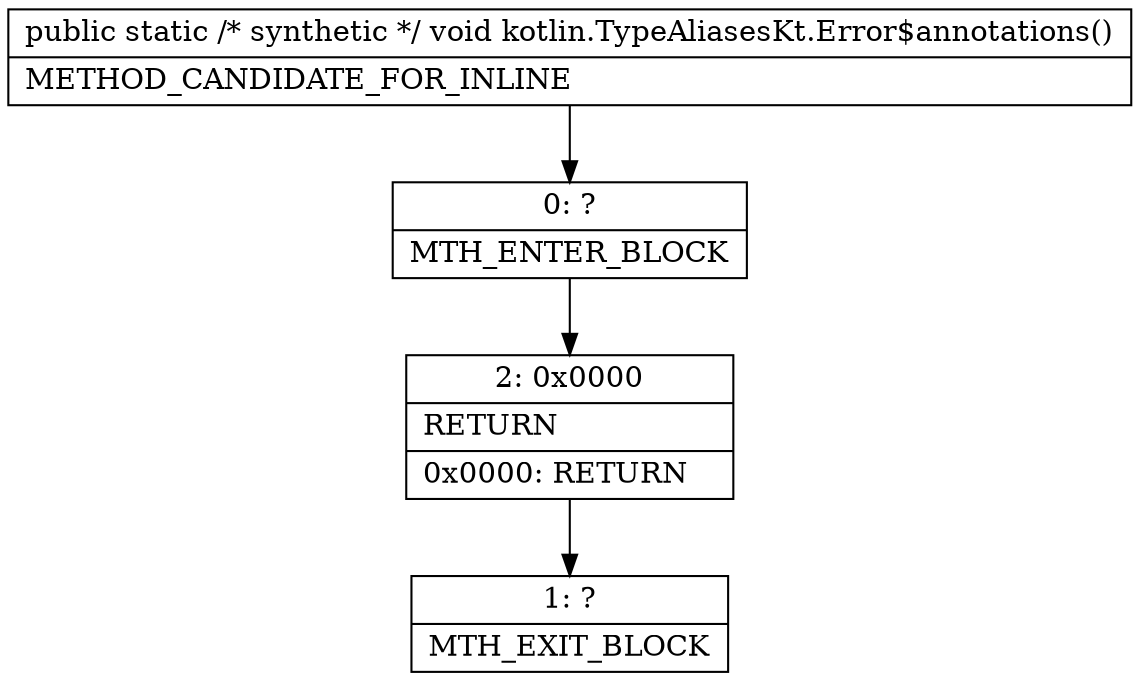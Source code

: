 digraph "CFG forkotlin.TypeAliasesKt.Error$annotations()V" {
Node_0 [shape=record,label="{0\:\ ?|MTH_ENTER_BLOCK\l}"];
Node_2 [shape=record,label="{2\:\ 0x0000|RETURN\l|0x0000: RETURN   \l}"];
Node_1 [shape=record,label="{1\:\ ?|MTH_EXIT_BLOCK\l}"];
MethodNode[shape=record,label="{public static \/* synthetic *\/ void kotlin.TypeAliasesKt.Error$annotations()  | METHOD_CANDIDATE_FOR_INLINE\l}"];
MethodNode -> Node_0;Node_0 -> Node_2;
Node_2 -> Node_1;
}

